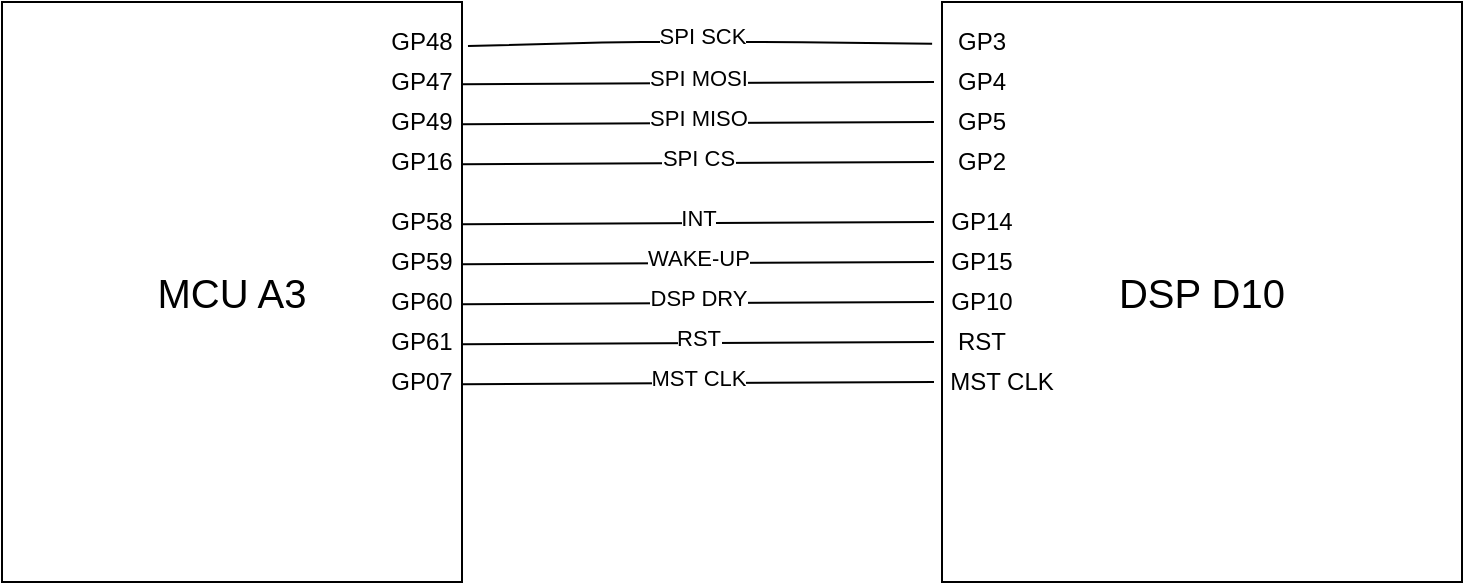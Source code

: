 <mxfile version="14.8.5" type="github">
  <diagram id="3S7aRVmXwKwlNX6i3lv8" name="Page-1">
    <mxGraphModel dx="946" dy="662" grid="1" gridSize="10" guides="1" tooltips="1" connect="1" arrows="1" fold="1" page="1" pageScale="1" pageWidth="850" pageHeight="1100" math="0" shadow="0">
      <root>
        <mxCell id="0" />
        <mxCell id="1" parent="0" />
        <mxCell id="2lFKLIlLs0B84b2Jntu1-1" value="&lt;font style=&quot;font-size: 20px&quot;&gt;MCU A3&lt;br&gt;&lt;/font&gt;" style="rounded=0;whiteSpace=wrap;html=1;" vertex="1" parent="1">
          <mxGeometry x="60" y="70" width="230" height="290" as="geometry" />
        </mxCell>
        <mxCell id="2lFKLIlLs0B84b2Jntu1-2" value="&lt;font style=&quot;font-size: 20px&quot;&gt;DSP D10&lt;br&gt;&lt;/font&gt;" style="rounded=0;whiteSpace=wrap;html=1;" vertex="1" parent="1">
          <mxGeometry x="530" y="70" width="260" height="290" as="geometry" />
        </mxCell>
        <mxCell id="2lFKLIlLs0B84b2Jntu1-3" value="" style="endArrow=none;html=1;exitX=1.013;exitY=0.076;exitDx=0;exitDy=0;exitPerimeter=0;entryX=-0.019;entryY=0.072;entryDx=0;entryDy=0;entryPerimeter=0;" edge="1" parent="1" source="2lFKLIlLs0B84b2Jntu1-1" target="2lFKLIlLs0B84b2Jntu1-2">
          <mxGeometry width="50" height="50" relative="1" as="geometry">
            <mxPoint x="310" y="97" as="sourcePoint" />
            <mxPoint x="500" y="90" as="targetPoint" />
            <Array as="points">
              <mxPoint x="370" y="90" />
              <mxPoint x="450" y="90" />
            </Array>
          </mxGeometry>
        </mxCell>
        <mxCell id="2lFKLIlLs0B84b2Jntu1-4" value="SPI SCK&lt;br&gt;" style="edgeLabel;html=1;align=center;verticalAlign=middle;resizable=0;points=[];" vertex="1" connectable="0" parent="2lFKLIlLs0B84b2Jntu1-3">
          <mxGeometry x="-0.221" y="3" relative="1" as="geometry">
            <mxPoint x="26" as="offset" />
          </mxGeometry>
        </mxCell>
        <mxCell id="2lFKLIlLs0B84b2Jntu1-6" value="" style="endArrow=none;html=1;entryX=-0.012;entryY=0.093;entryDx=0;entryDy=0;entryPerimeter=0;exitX=1.013;exitY=0.097;exitDx=0;exitDy=0;exitPerimeter=0;" edge="1" parent="1">
          <mxGeometry width="50" height="50" relative="1" as="geometry">
            <mxPoint x="290.0" y="111.16" as="sourcePoint" />
            <mxPoint x="526.0" y="110.0" as="targetPoint" />
          </mxGeometry>
        </mxCell>
        <mxCell id="2lFKLIlLs0B84b2Jntu1-7" value="SPI MOSI" style="edgeLabel;html=1;align=center;verticalAlign=middle;resizable=0;points=[];" vertex="1" connectable="0" parent="2lFKLIlLs0B84b2Jntu1-6">
          <mxGeometry x="-0.221" y="3" relative="1" as="geometry">
            <mxPoint x="26" as="offset" />
          </mxGeometry>
        </mxCell>
        <mxCell id="2lFKLIlLs0B84b2Jntu1-8" value="" style="endArrow=none;html=1;entryX=-0.012;entryY=0.093;entryDx=0;entryDy=0;entryPerimeter=0;exitX=1.013;exitY=0.097;exitDx=0;exitDy=0;exitPerimeter=0;" edge="1" parent="1">
          <mxGeometry width="50" height="50" relative="1" as="geometry">
            <mxPoint x="290" y="131.16" as="sourcePoint" />
            <mxPoint x="526" y="130" as="targetPoint" />
          </mxGeometry>
        </mxCell>
        <mxCell id="2lFKLIlLs0B84b2Jntu1-9" value="SPI MISO" style="edgeLabel;html=1;align=center;verticalAlign=middle;resizable=0;points=[];" vertex="1" connectable="0" parent="2lFKLIlLs0B84b2Jntu1-8">
          <mxGeometry x="-0.221" y="3" relative="1" as="geometry">
            <mxPoint x="26" as="offset" />
          </mxGeometry>
        </mxCell>
        <mxCell id="2lFKLIlLs0B84b2Jntu1-10" value="" style="endArrow=none;html=1;entryX=-0.012;entryY=0.093;entryDx=0;entryDy=0;entryPerimeter=0;exitX=1.013;exitY=0.097;exitDx=0;exitDy=0;exitPerimeter=0;" edge="1" parent="1">
          <mxGeometry width="50" height="50" relative="1" as="geometry">
            <mxPoint x="290" y="151.16" as="sourcePoint" />
            <mxPoint x="526" y="150" as="targetPoint" />
          </mxGeometry>
        </mxCell>
        <mxCell id="2lFKLIlLs0B84b2Jntu1-11" value="SPI CS" style="edgeLabel;html=1;align=center;verticalAlign=middle;resizable=0;points=[];" vertex="1" connectable="0" parent="2lFKLIlLs0B84b2Jntu1-10">
          <mxGeometry x="-0.221" y="3" relative="1" as="geometry">
            <mxPoint x="26" as="offset" />
          </mxGeometry>
        </mxCell>
        <mxCell id="2lFKLIlLs0B84b2Jntu1-12" value="" style="endArrow=none;html=1;entryX=-0.012;entryY=0.093;entryDx=0;entryDy=0;entryPerimeter=0;exitX=1.013;exitY=0.097;exitDx=0;exitDy=0;exitPerimeter=0;" edge="1" parent="1">
          <mxGeometry width="50" height="50" relative="1" as="geometry">
            <mxPoint x="290" y="181.16" as="sourcePoint" />
            <mxPoint x="526" y="180" as="targetPoint" />
          </mxGeometry>
        </mxCell>
        <mxCell id="2lFKLIlLs0B84b2Jntu1-13" value="INT" style="edgeLabel;html=1;align=center;verticalAlign=middle;resizable=0;points=[];" vertex="1" connectable="0" parent="2lFKLIlLs0B84b2Jntu1-12">
          <mxGeometry x="-0.221" y="3" relative="1" as="geometry">
            <mxPoint x="26" as="offset" />
          </mxGeometry>
        </mxCell>
        <mxCell id="2lFKLIlLs0B84b2Jntu1-14" value="" style="endArrow=none;html=1;entryX=-0.012;entryY=0.093;entryDx=0;entryDy=0;entryPerimeter=0;exitX=1.013;exitY=0.097;exitDx=0;exitDy=0;exitPerimeter=0;" edge="1" parent="1">
          <mxGeometry width="50" height="50" relative="1" as="geometry">
            <mxPoint x="290" y="201.16" as="sourcePoint" />
            <mxPoint x="526" y="200" as="targetPoint" />
          </mxGeometry>
        </mxCell>
        <mxCell id="2lFKLIlLs0B84b2Jntu1-15" value="WAKE-UP" style="edgeLabel;html=1;align=center;verticalAlign=middle;resizable=0;points=[];" vertex="1" connectable="0" parent="2lFKLIlLs0B84b2Jntu1-14">
          <mxGeometry x="-0.221" y="3" relative="1" as="geometry">
            <mxPoint x="26" as="offset" />
          </mxGeometry>
        </mxCell>
        <mxCell id="2lFKLIlLs0B84b2Jntu1-16" value="" style="endArrow=none;html=1;entryX=-0.012;entryY=0.093;entryDx=0;entryDy=0;entryPerimeter=0;exitX=1.013;exitY=0.097;exitDx=0;exitDy=0;exitPerimeter=0;" edge="1" parent="1">
          <mxGeometry width="50" height="50" relative="1" as="geometry">
            <mxPoint x="290" y="221.16" as="sourcePoint" />
            <mxPoint x="526" y="220" as="targetPoint" />
          </mxGeometry>
        </mxCell>
        <mxCell id="2lFKLIlLs0B84b2Jntu1-17" value="DSP DRY" style="edgeLabel;html=1;align=center;verticalAlign=middle;resizable=0;points=[];" vertex="1" connectable="0" parent="2lFKLIlLs0B84b2Jntu1-16">
          <mxGeometry x="-0.221" y="3" relative="1" as="geometry">
            <mxPoint x="26" as="offset" />
          </mxGeometry>
        </mxCell>
        <mxCell id="2lFKLIlLs0B84b2Jntu1-18" value="" style="endArrow=none;html=1;entryX=-0.012;entryY=0.093;entryDx=0;entryDy=0;entryPerimeter=0;exitX=1.013;exitY=0.097;exitDx=0;exitDy=0;exitPerimeter=0;" edge="1" parent="1">
          <mxGeometry width="50" height="50" relative="1" as="geometry">
            <mxPoint x="290" y="241.16" as="sourcePoint" />
            <mxPoint x="526" y="240" as="targetPoint" />
          </mxGeometry>
        </mxCell>
        <mxCell id="2lFKLIlLs0B84b2Jntu1-19" value="RST" style="edgeLabel;html=1;align=center;verticalAlign=middle;resizable=0;points=[];" vertex="1" connectable="0" parent="2lFKLIlLs0B84b2Jntu1-18">
          <mxGeometry x="-0.221" y="3" relative="1" as="geometry">
            <mxPoint x="26" as="offset" />
          </mxGeometry>
        </mxCell>
        <mxCell id="2lFKLIlLs0B84b2Jntu1-20" value="" style="endArrow=none;html=1;entryX=-0.012;entryY=0.093;entryDx=0;entryDy=0;entryPerimeter=0;exitX=1.013;exitY=0.097;exitDx=0;exitDy=0;exitPerimeter=0;" edge="1" parent="1">
          <mxGeometry width="50" height="50" relative="1" as="geometry">
            <mxPoint x="290" y="261.16" as="sourcePoint" />
            <mxPoint x="526" y="260" as="targetPoint" />
          </mxGeometry>
        </mxCell>
        <mxCell id="2lFKLIlLs0B84b2Jntu1-21" value="MST CLK" style="edgeLabel;html=1;align=center;verticalAlign=middle;resizable=0;points=[];" vertex="1" connectable="0" parent="2lFKLIlLs0B84b2Jntu1-20">
          <mxGeometry x="-0.221" y="3" relative="1" as="geometry">
            <mxPoint x="26" as="offset" />
          </mxGeometry>
        </mxCell>
        <mxCell id="2lFKLIlLs0B84b2Jntu1-22" value="GP48" style="text;html=1;strokeColor=none;fillColor=none;align=center;verticalAlign=middle;whiteSpace=wrap;rounded=0;" vertex="1" parent="1">
          <mxGeometry x="250" y="80" width="40" height="20" as="geometry" />
        </mxCell>
        <mxCell id="2lFKLIlLs0B84b2Jntu1-23" value="GP47" style="text;html=1;strokeColor=none;fillColor=none;align=center;verticalAlign=middle;whiteSpace=wrap;rounded=0;" vertex="1" parent="1">
          <mxGeometry x="250" y="100" width="40" height="20" as="geometry" />
        </mxCell>
        <mxCell id="2lFKLIlLs0B84b2Jntu1-24" value="GP49" style="text;html=1;strokeColor=none;fillColor=none;align=center;verticalAlign=middle;whiteSpace=wrap;rounded=0;" vertex="1" parent="1">
          <mxGeometry x="250" y="120" width="40" height="20" as="geometry" />
        </mxCell>
        <mxCell id="2lFKLIlLs0B84b2Jntu1-25" value="GP16" style="text;html=1;strokeColor=none;fillColor=none;align=center;verticalAlign=middle;whiteSpace=wrap;rounded=0;" vertex="1" parent="1">
          <mxGeometry x="250" y="140" width="40" height="20" as="geometry" />
        </mxCell>
        <mxCell id="2lFKLIlLs0B84b2Jntu1-26" value="GP58" style="text;html=1;strokeColor=none;fillColor=none;align=center;verticalAlign=middle;whiteSpace=wrap;rounded=0;" vertex="1" parent="1">
          <mxGeometry x="250" y="170" width="40" height="20" as="geometry" />
        </mxCell>
        <mxCell id="2lFKLIlLs0B84b2Jntu1-27" value="GP59" style="text;html=1;strokeColor=none;fillColor=none;align=center;verticalAlign=middle;whiteSpace=wrap;rounded=0;" vertex="1" parent="1">
          <mxGeometry x="250" y="190" width="40" height="20" as="geometry" />
        </mxCell>
        <mxCell id="2lFKLIlLs0B84b2Jntu1-28" value="GP60" style="text;html=1;strokeColor=none;fillColor=none;align=center;verticalAlign=middle;whiteSpace=wrap;rounded=0;" vertex="1" parent="1">
          <mxGeometry x="250" y="210" width="40" height="20" as="geometry" />
        </mxCell>
        <mxCell id="2lFKLIlLs0B84b2Jntu1-29" value="GP61" style="text;html=1;strokeColor=none;fillColor=none;align=center;verticalAlign=middle;whiteSpace=wrap;rounded=0;" vertex="1" parent="1">
          <mxGeometry x="250" y="230" width="40" height="20" as="geometry" />
        </mxCell>
        <mxCell id="2lFKLIlLs0B84b2Jntu1-30" value="GP07" style="text;html=1;strokeColor=none;fillColor=none;align=center;verticalAlign=middle;whiteSpace=wrap;rounded=0;" vertex="1" parent="1">
          <mxGeometry x="250" y="250" width="40" height="20" as="geometry" />
        </mxCell>
        <mxCell id="2lFKLIlLs0B84b2Jntu1-31" value="GP3" style="text;html=1;strokeColor=none;fillColor=none;align=center;verticalAlign=middle;whiteSpace=wrap;rounded=0;" vertex="1" parent="1">
          <mxGeometry x="530" y="80" width="40" height="20" as="geometry" />
        </mxCell>
        <mxCell id="2lFKLIlLs0B84b2Jntu1-32" value="GP4" style="text;html=1;strokeColor=none;fillColor=none;align=center;verticalAlign=middle;whiteSpace=wrap;rounded=0;" vertex="1" parent="1">
          <mxGeometry x="530" y="100" width="40" height="20" as="geometry" />
        </mxCell>
        <mxCell id="2lFKLIlLs0B84b2Jntu1-33" value="GP5" style="text;html=1;strokeColor=none;fillColor=none;align=center;verticalAlign=middle;whiteSpace=wrap;rounded=0;" vertex="1" parent="1">
          <mxGeometry x="530" y="120" width="40" height="20" as="geometry" />
        </mxCell>
        <mxCell id="2lFKLIlLs0B84b2Jntu1-34" value="GP2" style="text;html=1;strokeColor=none;fillColor=none;align=center;verticalAlign=middle;whiteSpace=wrap;rounded=0;" vertex="1" parent="1">
          <mxGeometry x="530" y="140" width="40" height="20" as="geometry" />
        </mxCell>
        <mxCell id="2lFKLIlLs0B84b2Jntu1-35" value="GP14" style="text;html=1;strokeColor=none;fillColor=none;align=center;verticalAlign=middle;whiteSpace=wrap;rounded=0;" vertex="1" parent="1">
          <mxGeometry x="530" y="170" width="40" height="20" as="geometry" />
        </mxCell>
        <mxCell id="2lFKLIlLs0B84b2Jntu1-36" value="GP15" style="text;html=1;strokeColor=none;fillColor=none;align=center;verticalAlign=middle;whiteSpace=wrap;rounded=0;" vertex="1" parent="1">
          <mxGeometry x="530" y="190" width="40" height="20" as="geometry" />
        </mxCell>
        <mxCell id="2lFKLIlLs0B84b2Jntu1-37" value="GP10" style="text;html=1;strokeColor=none;fillColor=none;align=center;verticalAlign=middle;whiteSpace=wrap;rounded=0;" vertex="1" parent="1">
          <mxGeometry x="530" y="210" width="40" height="20" as="geometry" />
        </mxCell>
        <mxCell id="2lFKLIlLs0B84b2Jntu1-38" value="RST" style="text;html=1;strokeColor=none;fillColor=none;align=center;verticalAlign=middle;whiteSpace=wrap;rounded=0;" vertex="1" parent="1">
          <mxGeometry x="530" y="230" width="40" height="20" as="geometry" />
        </mxCell>
        <mxCell id="2lFKLIlLs0B84b2Jntu1-39" value="MST CLK" style="text;html=1;strokeColor=none;fillColor=none;align=center;verticalAlign=middle;whiteSpace=wrap;rounded=0;" vertex="1" parent="1">
          <mxGeometry x="530" y="250" width="60" height="20" as="geometry" />
        </mxCell>
      </root>
    </mxGraphModel>
  </diagram>
</mxfile>
